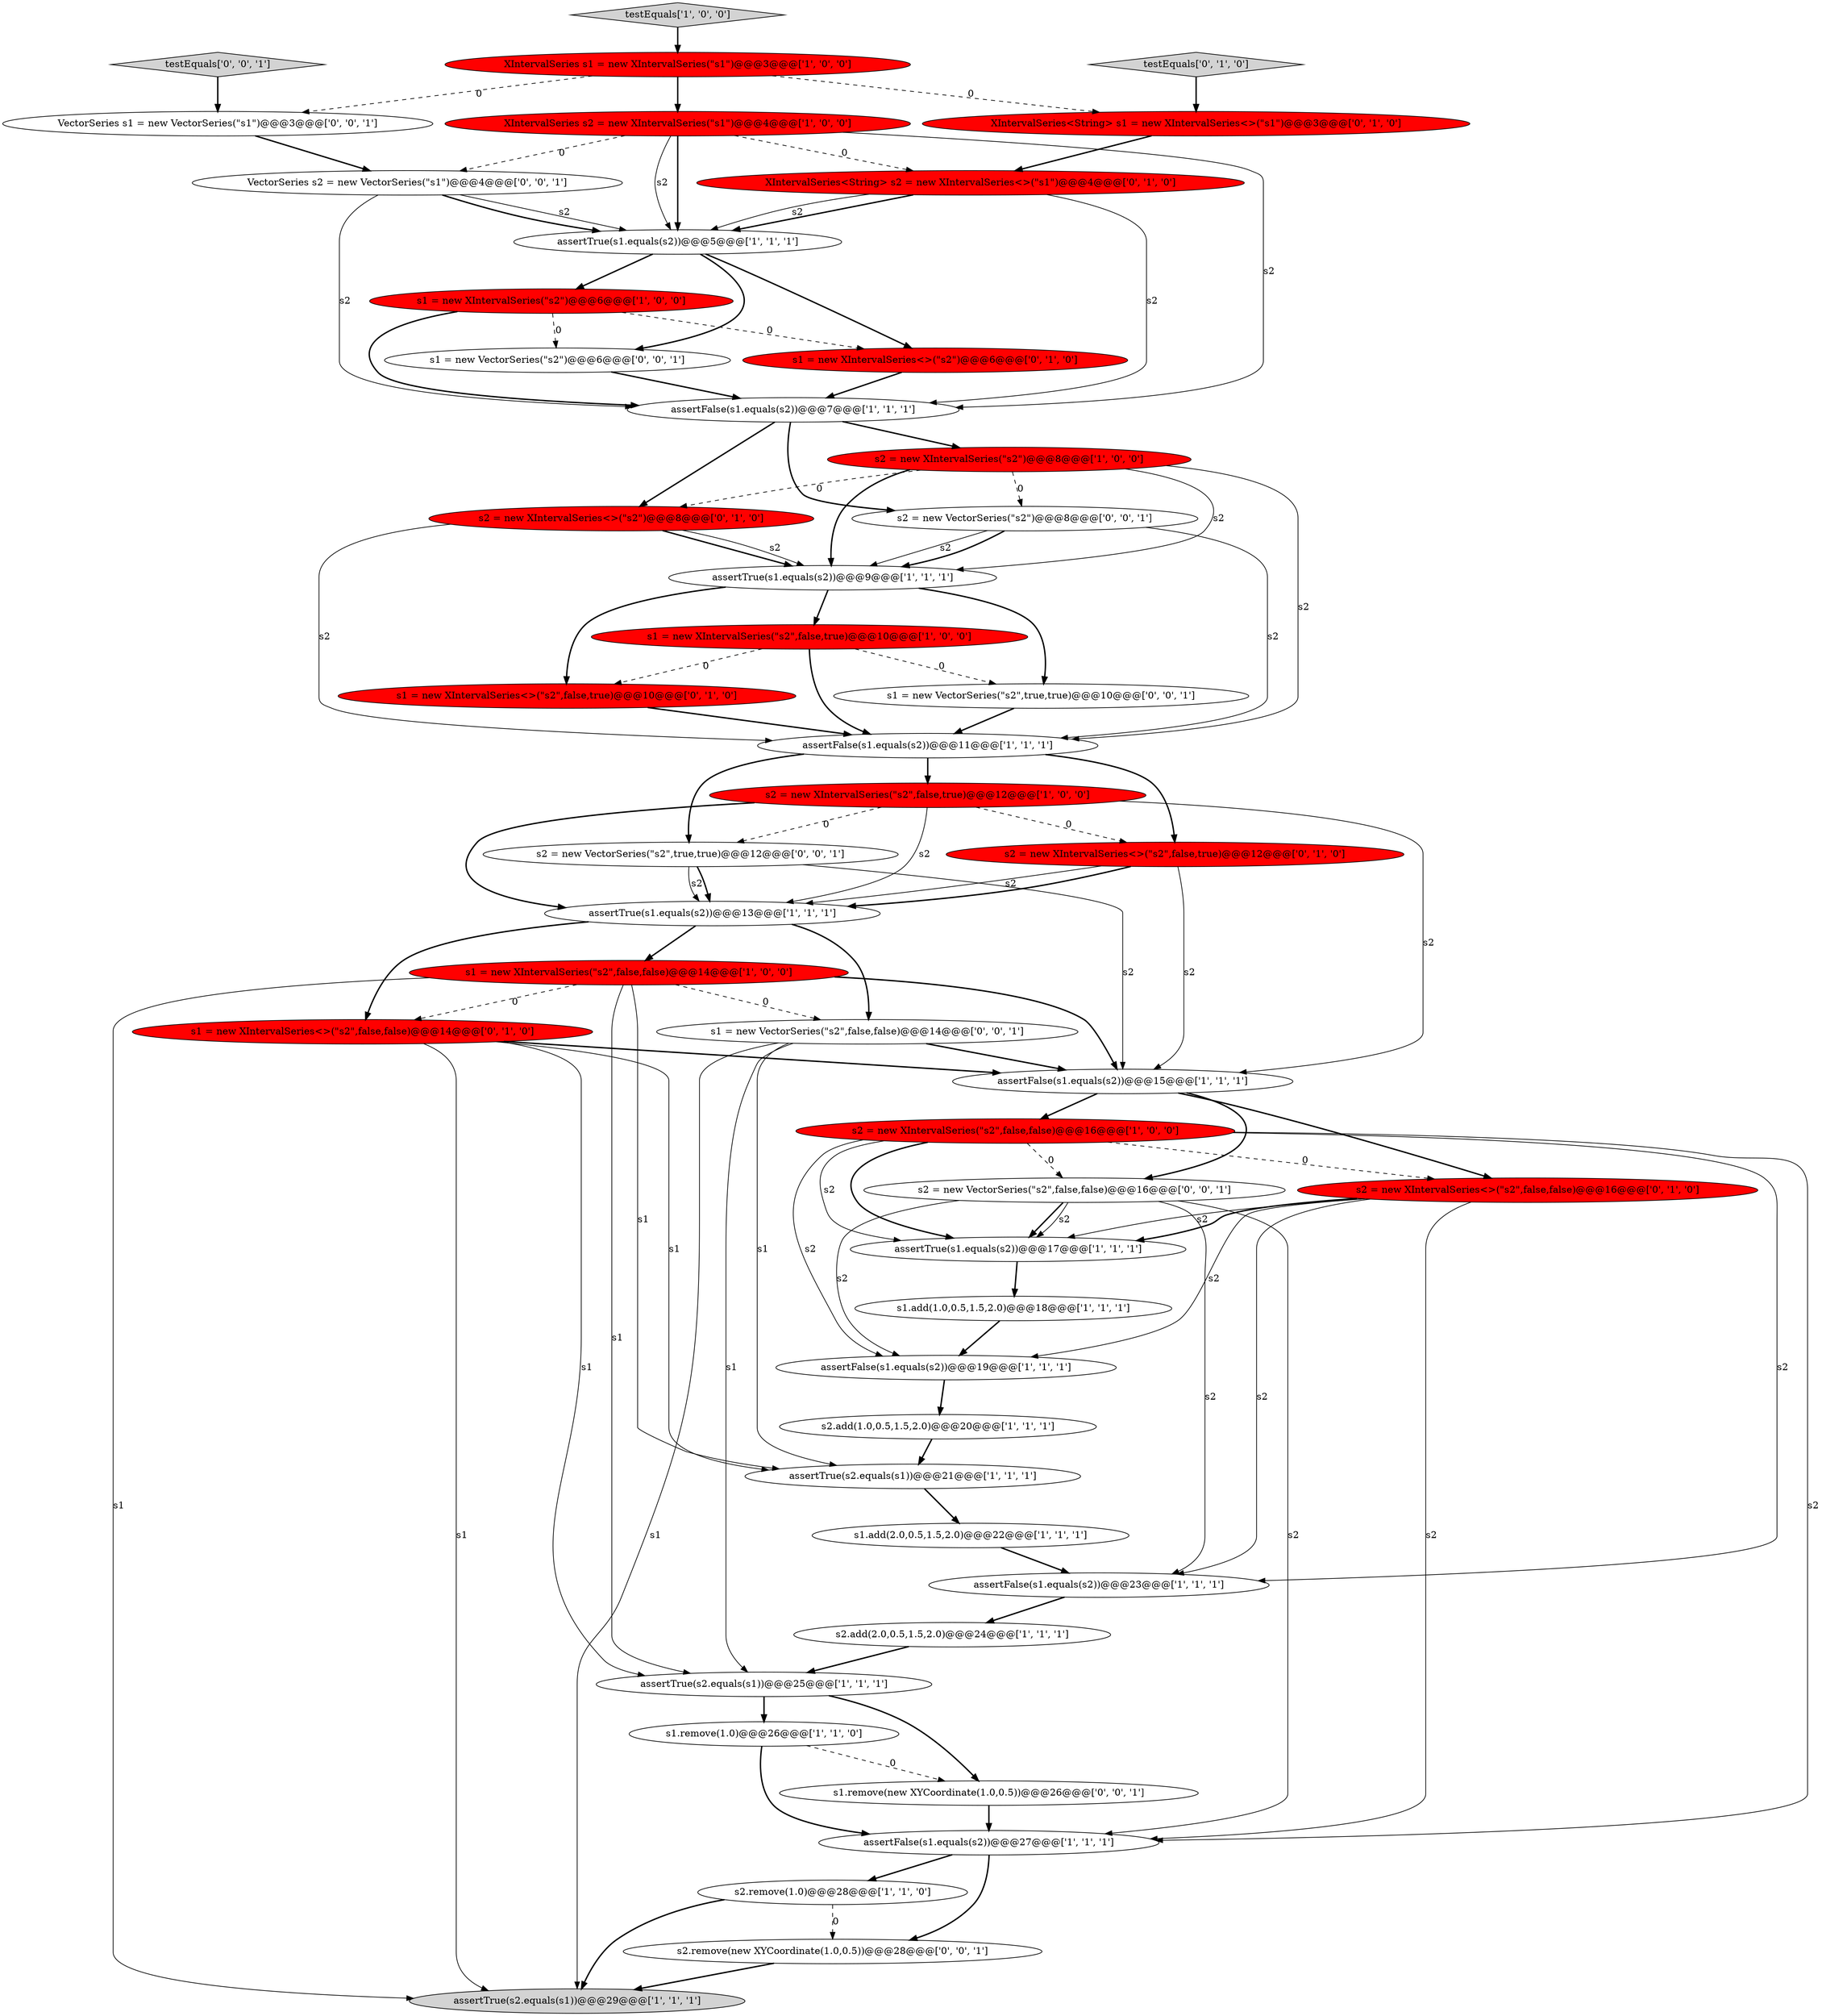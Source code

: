 digraph {
36 [style = filled, label = "s2 = new XIntervalSeries<>(\"s2\",false,true)@@@12@@@['0', '1', '0']", fillcolor = red, shape = ellipse image = "AAA1AAABBB2BBB"];
9 [style = filled, label = "s1 = new XIntervalSeries(\"s2\",false,true)@@@10@@@['1', '0', '0']", fillcolor = red, shape = ellipse image = "AAA1AAABBB1BBB"];
5 [style = filled, label = "assertTrue(s1.equals(s2))@@@13@@@['1', '1', '1']", fillcolor = white, shape = ellipse image = "AAA0AAABBB1BBB"];
6 [style = filled, label = "assertFalse(s1.equals(s2))@@@11@@@['1', '1', '1']", fillcolor = white, shape = ellipse image = "AAA0AAABBB1BBB"];
25 [style = filled, label = "s1.add(1.0,0.5,1.5,2.0)@@@18@@@['1', '1', '1']", fillcolor = white, shape = ellipse image = "AAA0AAABBB1BBB"];
29 [style = filled, label = "s2 = new XIntervalSeries<>(\"s2\")@@@8@@@['0', '1', '0']", fillcolor = red, shape = ellipse image = "AAA1AAABBB2BBB"];
43 [style = filled, label = "s2 = new VectorSeries(\"s2\")@@@8@@@['0', '0', '1']", fillcolor = white, shape = ellipse image = "AAA0AAABBB3BBB"];
47 [style = filled, label = "VectorSeries s2 = new VectorSeries(\"s1\")@@@4@@@['0', '0', '1']", fillcolor = white, shape = ellipse image = "AAA0AAABBB3BBB"];
38 [style = filled, label = "s1 = new VectorSeries(\"s2\",true,true)@@@10@@@['0', '0', '1']", fillcolor = white, shape = ellipse image = "AAA0AAABBB3BBB"];
20 [style = filled, label = "assertFalse(s1.equals(s2))@@@27@@@['1', '1', '1']", fillcolor = white, shape = ellipse image = "AAA0AAABBB1BBB"];
40 [style = filled, label = "testEquals['0', '0', '1']", fillcolor = lightgray, shape = diamond image = "AAA0AAABBB3BBB"];
42 [style = filled, label = "s2 = new VectorSeries(\"s2\",true,true)@@@12@@@['0', '0', '1']", fillcolor = white, shape = ellipse image = "AAA0AAABBB3BBB"];
11 [style = filled, label = "XIntervalSeries s2 = new XIntervalSeries(\"s1\")@@@4@@@['1', '0', '0']", fillcolor = red, shape = ellipse image = "AAA1AAABBB1BBB"];
19 [style = filled, label = "assertFalse(s1.equals(s2))@@@23@@@['1', '1', '1']", fillcolor = white, shape = ellipse image = "AAA0AAABBB1BBB"];
44 [style = filled, label = "s2.remove(new XYCoordinate(1.0,0.5))@@@28@@@['0', '0', '1']", fillcolor = white, shape = ellipse image = "AAA0AAABBB3BBB"];
23 [style = filled, label = "assertFalse(s1.equals(s2))@@@15@@@['1', '1', '1']", fillcolor = white, shape = ellipse image = "AAA0AAABBB1BBB"];
12 [style = filled, label = "XIntervalSeries s1 = new XIntervalSeries(\"s1\")@@@3@@@['1', '0', '0']", fillcolor = red, shape = ellipse image = "AAA1AAABBB1BBB"];
3 [style = filled, label = "s2.remove(1.0)@@@28@@@['1', '1', '0']", fillcolor = white, shape = ellipse image = "AAA0AAABBB1BBB"];
37 [style = filled, label = "s1 = new VectorSeries(\"s2\",false,false)@@@14@@@['0', '0', '1']", fillcolor = white, shape = ellipse image = "AAA0AAABBB3BBB"];
24 [style = filled, label = "s2 = new XIntervalSeries(\"s2\",false,false)@@@16@@@['1', '0', '0']", fillcolor = red, shape = ellipse image = "AAA1AAABBB1BBB"];
4 [style = filled, label = "assertTrue(s1.equals(s2))@@@5@@@['1', '1', '1']", fillcolor = white, shape = ellipse image = "AAA0AAABBB1BBB"];
31 [style = filled, label = "s1 = new XIntervalSeries<>(\"s2\",false,true)@@@10@@@['0', '1', '0']", fillcolor = red, shape = ellipse image = "AAA1AAABBB2BBB"];
45 [style = filled, label = "s1 = new VectorSeries(\"s2\")@@@6@@@['0', '0', '1']", fillcolor = white, shape = ellipse image = "AAA0AAABBB3BBB"];
13 [style = filled, label = "assertTrue(s1.equals(s2))@@@17@@@['1', '1', '1']", fillcolor = white, shape = ellipse image = "AAA0AAABBB1BBB"];
0 [style = filled, label = "s2.add(1.0,0.5,1.5,2.0)@@@20@@@['1', '1', '1']", fillcolor = white, shape = ellipse image = "AAA0AAABBB1BBB"];
26 [style = filled, label = "assertTrue(s2.equals(s1))@@@25@@@['1', '1', '1']", fillcolor = white, shape = ellipse image = "AAA0AAABBB1BBB"];
34 [style = filled, label = "XIntervalSeries<String> s1 = new XIntervalSeries<>(\"s1\")@@@3@@@['0', '1', '0']", fillcolor = red, shape = ellipse image = "AAA1AAABBB2BBB"];
35 [style = filled, label = "s1 = new XIntervalSeries<>(\"s2\",false,false)@@@14@@@['0', '1', '0']", fillcolor = red, shape = ellipse image = "AAA1AAABBB2BBB"];
17 [style = filled, label = "s1.remove(1.0)@@@26@@@['1', '1', '0']", fillcolor = white, shape = ellipse image = "AAA0AAABBB1BBB"];
30 [style = filled, label = "s1 = new XIntervalSeries<>(\"s2\")@@@6@@@['0', '1', '0']", fillcolor = red, shape = ellipse image = "AAA1AAABBB2BBB"];
41 [style = filled, label = "VectorSeries s1 = new VectorSeries(\"s1\")@@@3@@@['0', '0', '1']", fillcolor = white, shape = ellipse image = "AAA0AAABBB3BBB"];
21 [style = filled, label = "assertFalse(s1.equals(s2))@@@19@@@['1', '1', '1']", fillcolor = white, shape = ellipse image = "AAA0AAABBB1BBB"];
39 [style = filled, label = "s2 = new VectorSeries(\"s2\",false,false)@@@16@@@['0', '0', '1']", fillcolor = white, shape = ellipse image = "AAA0AAABBB3BBB"];
8 [style = filled, label = "s2 = new XIntervalSeries(\"s2\")@@@8@@@['1', '0', '0']", fillcolor = red, shape = ellipse image = "AAA1AAABBB1BBB"];
14 [style = filled, label = "assertTrue(s2.equals(s1))@@@21@@@['1', '1', '1']", fillcolor = white, shape = ellipse image = "AAA0AAABBB1BBB"];
33 [style = filled, label = "testEquals['0', '1', '0']", fillcolor = lightgray, shape = diamond image = "AAA0AAABBB2BBB"];
16 [style = filled, label = "assertFalse(s1.equals(s2))@@@7@@@['1', '1', '1']", fillcolor = white, shape = ellipse image = "AAA0AAABBB1BBB"];
2 [style = filled, label = "assertTrue(s1.equals(s2))@@@9@@@['1', '1', '1']", fillcolor = white, shape = ellipse image = "AAA0AAABBB1BBB"];
22 [style = filled, label = "s2 = new XIntervalSeries(\"s2\",false,true)@@@12@@@['1', '0', '0']", fillcolor = red, shape = ellipse image = "AAA1AAABBB1BBB"];
1 [style = filled, label = "s2.add(2.0,0.5,1.5,2.0)@@@24@@@['1', '1', '1']", fillcolor = white, shape = ellipse image = "AAA0AAABBB1BBB"];
46 [style = filled, label = "s1.remove(new XYCoordinate(1.0,0.5))@@@26@@@['0', '0', '1']", fillcolor = white, shape = ellipse image = "AAA0AAABBB3BBB"];
10 [style = filled, label = "s1.add(2.0,0.5,1.5,2.0)@@@22@@@['1', '1', '1']", fillcolor = white, shape = ellipse image = "AAA0AAABBB1BBB"];
15 [style = filled, label = "assertTrue(s2.equals(s1))@@@29@@@['1', '1', '1']", fillcolor = lightgray, shape = ellipse image = "AAA0AAABBB1BBB"];
18 [style = filled, label = "s1 = new XIntervalSeries(\"s2\",false,false)@@@14@@@['1', '0', '0']", fillcolor = red, shape = ellipse image = "AAA1AAABBB1BBB"];
32 [style = filled, label = "XIntervalSeries<String> s2 = new XIntervalSeries<>(\"s1\")@@@4@@@['0', '1', '0']", fillcolor = red, shape = ellipse image = "AAA1AAABBB2BBB"];
7 [style = filled, label = "s1 = new XIntervalSeries(\"s2\")@@@6@@@['1', '0', '0']", fillcolor = red, shape = ellipse image = "AAA1AAABBB1BBB"];
27 [style = filled, label = "testEquals['1', '0', '0']", fillcolor = lightgray, shape = diamond image = "AAA0AAABBB1BBB"];
28 [style = filled, label = "s2 = new XIntervalSeries<>(\"s2\",false,false)@@@16@@@['0', '1', '0']", fillcolor = red, shape = ellipse image = "AAA1AAABBB2BBB"];
11->32 [style = dashed, label="0"];
47->4 [style = solid, label="s2"];
22->36 [style = dashed, label="0"];
39->20 [style = solid, label="s2"];
6->22 [style = bold, label=""];
10->19 [style = bold, label=""];
44->15 [style = bold, label=""];
11->4 [style = solid, label="s2"];
24->39 [style = dashed, label="0"];
9->6 [style = bold, label=""];
24->13 [style = solid, label="s2"];
23->28 [style = bold, label=""];
39->19 [style = solid, label="s2"];
19->1 [style = bold, label=""];
35->23 [style = bold, label=""];
0->14 [style = bold, label=""];
29->2 [style = bold, label=""];
22->42 [style = dashed, label="0"];
31->6 [style = bold, label=""];
8->2 [style = solid, label="s2"];
17->46 [style = dashed, label="0"];
7->16 [style = bold, label=""];
16->43 [style = bold, label=""];
18->15 [style = solid, label="s1"];
34->32 [style = bold, label=""];
8->6 [style = solid, label="s2"];
32->4 [style = bold, label=""];
29->6 [style = solid, label="s2"];
32->16 [style = solid, label="s2"];
39->21 [style = solid, label="s2"];
5->37 [style = bold, label=""];
25->21 [style = bold, label=""];
17->20 [style = bold, label=""];
2->31 [style = bold, label=""];
13->25 [style = bold, label=""];
26->46 [style = bold, label=""];
21->0 [style = bold, label=""];
26->17 [style = bold, label=""];
27->12 [style = bold, label=""];
43->2 [style = solid, label="s2"];
47->16 [style = solid, label="s2"];
16->29 [style = bold, label=""];
36->5 [style = solid, label="s2"];
12->11 [style = bold, label=""];
22->5 [style = solid, label="s2"];
14->10 [style = bold, label=""];
20->3 [style = bold, label=""];
2->9 [style = bold, label=""];
43->6 [style = solid, label="s2"];
22->5 [style = bold, label=""];
8->43 [style = dashed, label="0"];
38->6 [style = bold, label=""];
4->45 [style = bold, label=""];
18->14 [style = solid, label="s1"];
18->26 [style = solid, label="s1"];
9->31 [style = dashed, label="0"];
18->37 [style = dashed, label="0"];
46->20 [style = bold, label=""];
12->34 [style = dashed, label="0"];
24->19 [style = solid, label="s2"];
24->13 [style = bold, label=""];
18->23 [style = bold, label=""];
16->8 [style = bold, label=""];
39->13 [style = bold, label=""];
24->21 [style = solid, label="s2"];
11->4 [style = bold, label=""];
6->42 [style = bold, label=""];
45->16 [style = bold, label=""];
43->2 [style = bold, label=""];
5->18 [style = bold, label=""];
28->13 [style = solid, label="s2"];
4->7 [style = bold, label=""];
28->21 [style = solid, label="s2"];
24->28 [style = dashed, label="0"];
32->4 [style = solid, label="s2"];
12->41 [style = dashed, label="0"];
11->47 [style = dashed, label="0"];
28->19 [style = solid, label="s2"];
8->2 [style = bold, label=""];
42->5 [style = solid, label="s2"];
39->13 [style = solid, label="s2"];
7->45 [style = dashed, label="0"];
35->14 [style = solid, label="s1"];
37->26 [style = solid, label="s1"];
23->39 [style = bold, label=""];
36->5 [style = bold, label=""];
36->23 [style = solid, label="s2"];
41->47 [style = bold, label=""];
37->15 [style = solid, label="s1"];
24->20 [style = solid, label="s2"];
5->35 [style = bold, label=""];
11->16 [style = solid, label="s2"];
8->29 [style = dashed, label="0"];
9->38 [style = dashed, label="0"];
42->23 [style = solid, label="s2"];
35->26 [style = solid, label="s1"];
29->2 [style = solid, label="s2"];
28->20 [style = solid, label="s2"];
3->44 [style = dashed, label="0"];
28->13 [style = bold, label=""];
3->15 [style = bold, label=""];
1->26 [style = bold, label=""];
37->23 [style = bold, label=""];
35->15 [style = solid, label="s1"];
6->36 [style = bold, label=""];
18->35 [style = dashed, label="0"];
20->44 [style = bold, label=""];
2->38 [style = bold, label=""];
23->24 [style = bold, label=""];
4->30 [style = bold, label=""];
7->30 [style = dashed, label="0"];
40->41 [style = bold, label=""];
42->5 [style = bold, label=""];
30->16 [style = bold, label=""];
33->34 [style = bold, label=""];
37->14 [style = solid, label="s1"];
22->23 [style = solid, label="s2"];
47->4 [style = bold, label=""];
}

